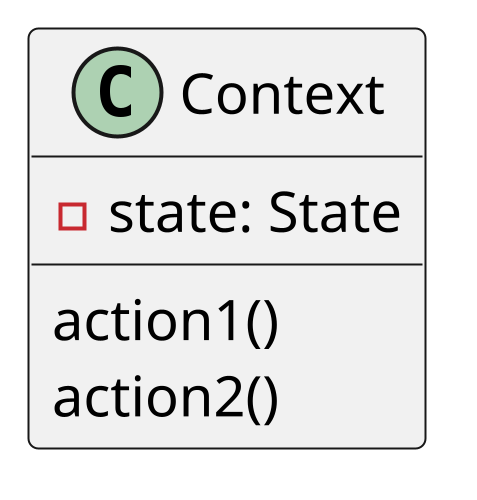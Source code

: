 @startuml
'https://plantuml.com/state-diagram

scale 600 height
together {
'' step 1: define system aka Context
    class Context{
        action1()
        action2()

' step 2: the system has a state
        - state: State

'' step 3: the state of the system can change
'        + changeState(newState)

    }

'' step 4: the state is an abstraction
'' that perform the actions
'    Context o--> State
'    interface State {
'        action1()
'        action2()
'    }

'' step 5: Context delegates actions to state
'    note left of Context::action1
'     state.action1()
'    end note
'    note left of Context::action2
'     state.action2()
'    end note
}
together {
'' step 6: Implementation of different states
'    class ConcreteState1 implements State {
'        - context: Context
'        action1()
'        action2()
'    }

'' step 7: implementation of actions
'    note left of ConcreteState1::action1
'        // build the new state (if needed)
'        newState = new AnotherState(context)
'        // assign the new state
'        context.changeState(newState)
'    end note

'' step 8: implementation of other actions
'    class ConcreteState2 implements State {
'        - context: Context
'        action1()
'        action2()
'    }
}
@enduml